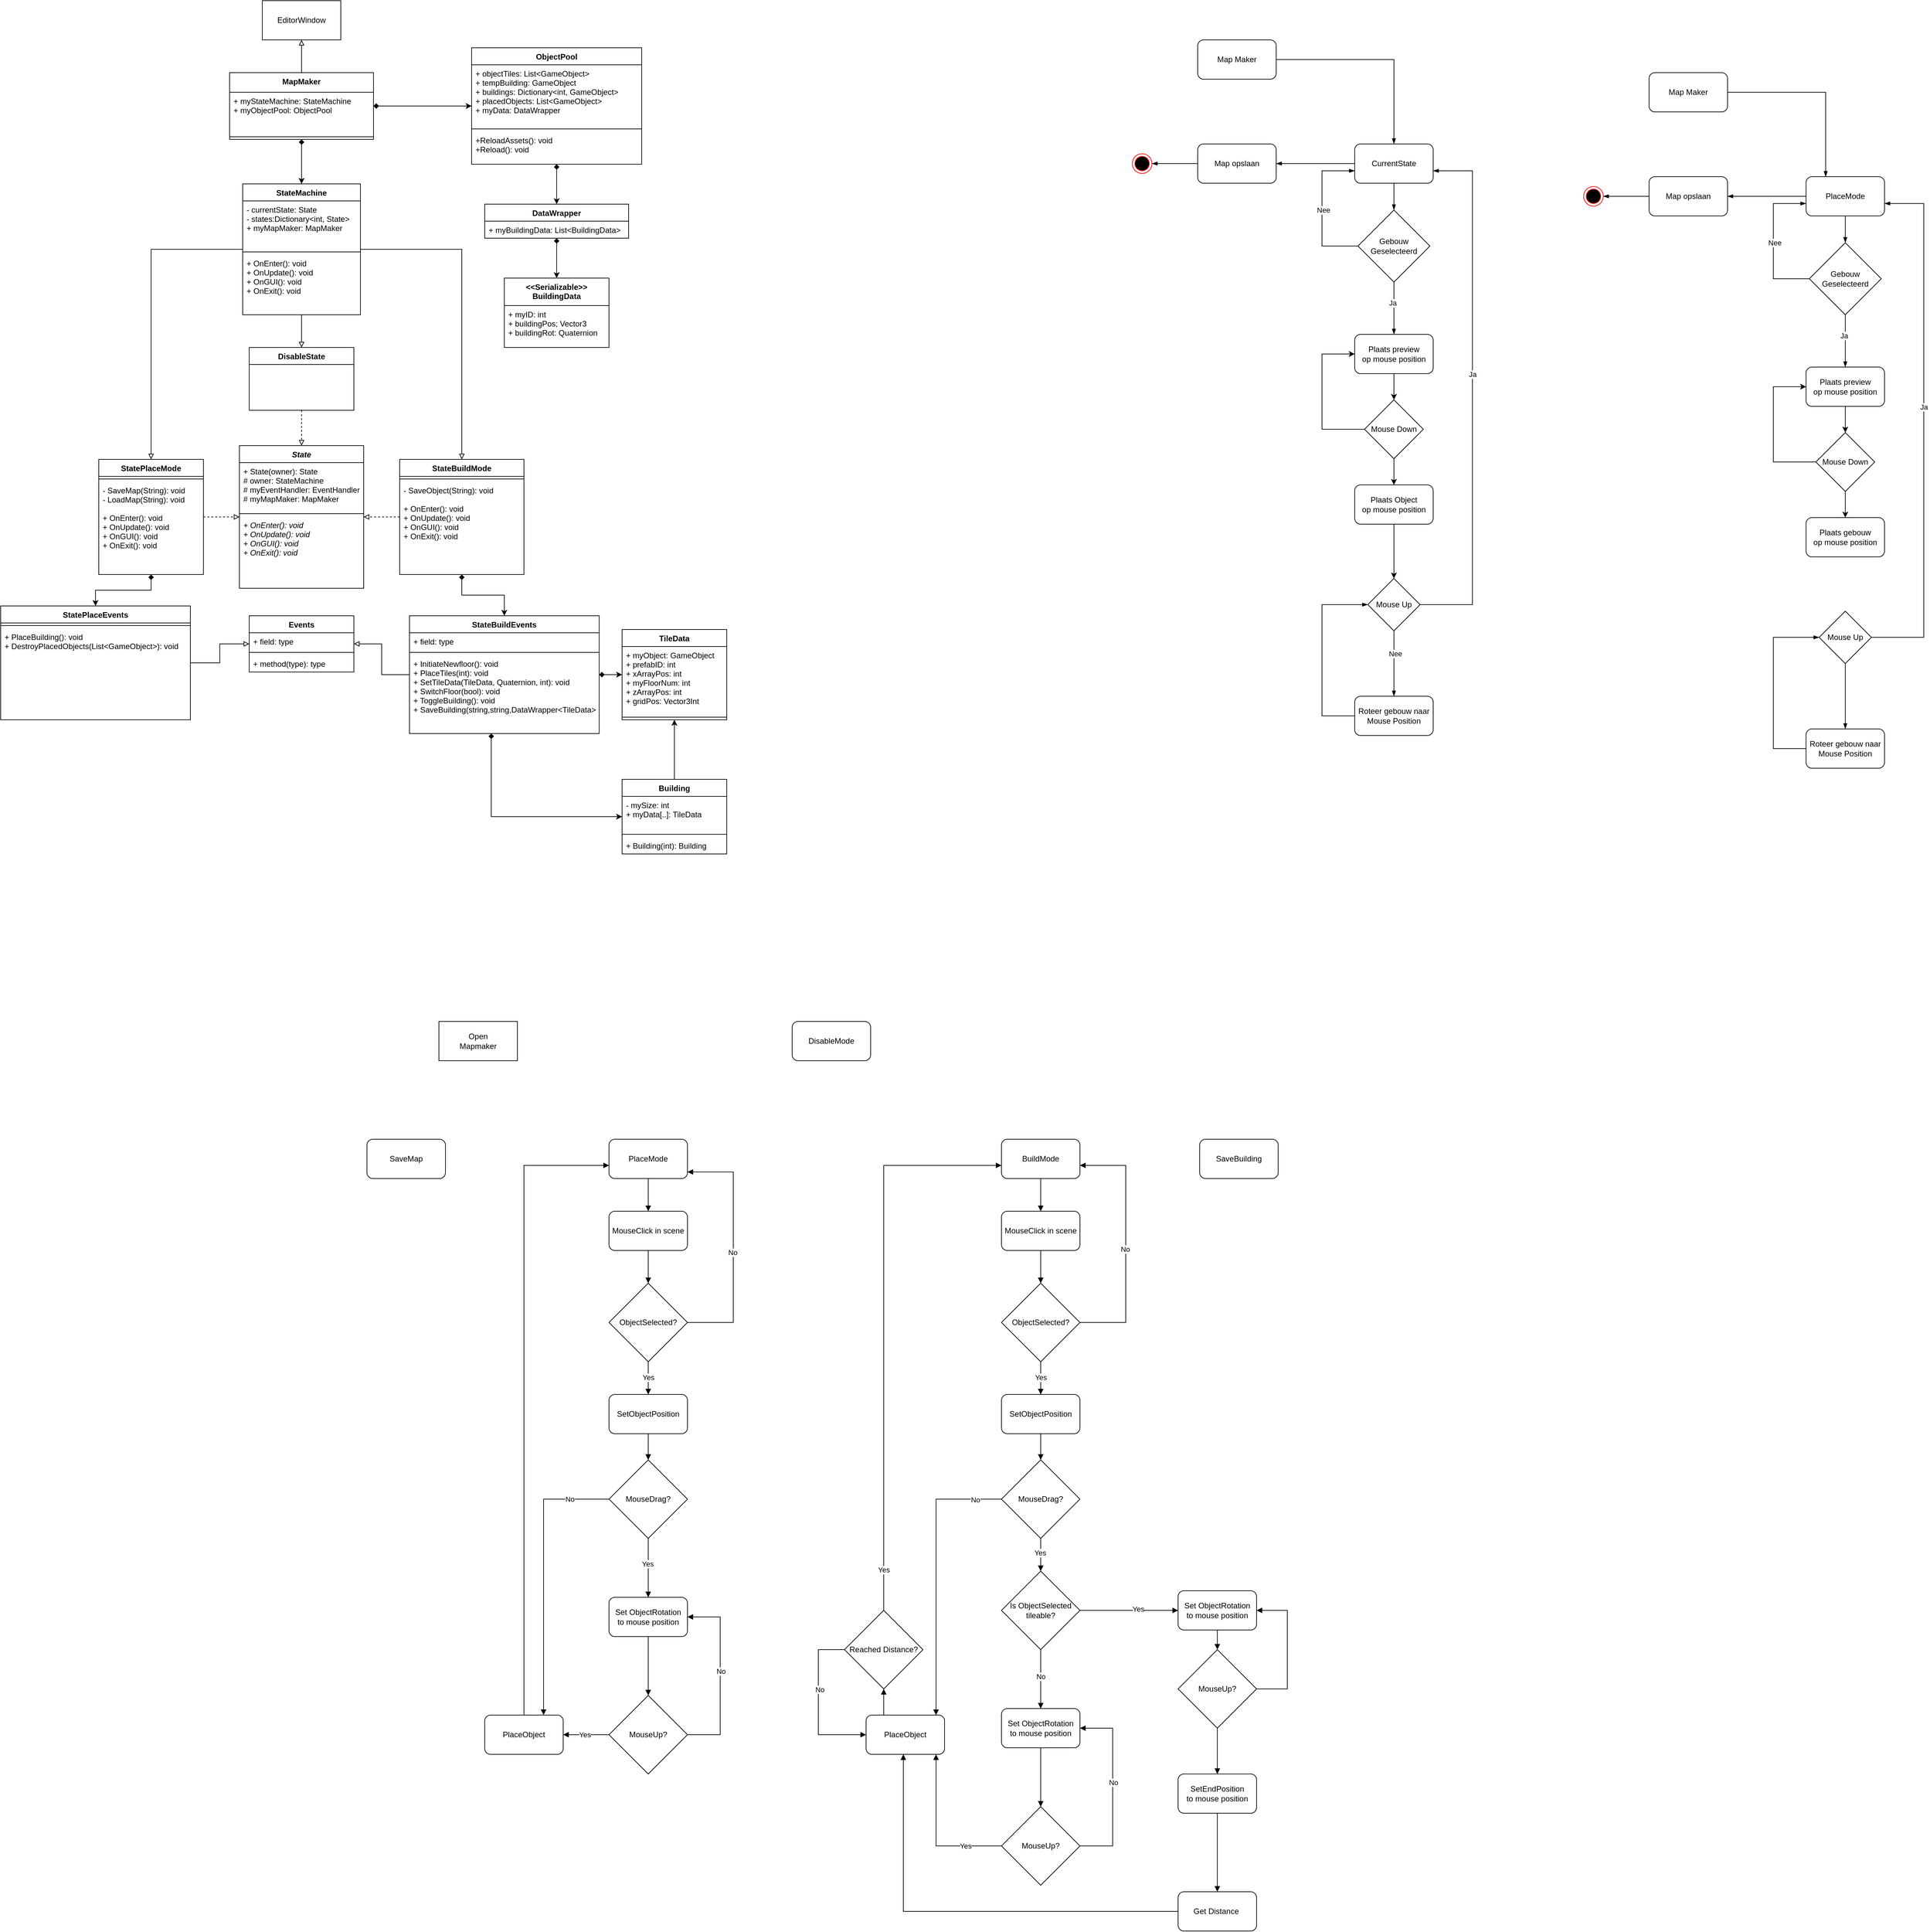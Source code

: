 <mxfile version="13.8.0" type="device"><diagram id="C5RBs43oDa-KdzZeNtuy" name="Page-1"><mxGraphModel dx="3903" dy="762" grid="1" gridSize="10" guides="1" tooltips="1" connect="1" arrows="1" fold="1" page="1" pageScale="1" pageWidth="827" pageHeight="1169" math="0" shadow="0"><root><mxCell id="WIyWlLk6GJQsqaUBKTNV-0"/><mxCell id="WIyWlLk6GJQsqaUBKTNV-1" parent="WIyWlLk6GJQsqaUBKTNV-0"/><mxCell id="HH65eVQsqdhY8HwnUr6k-53" style="edgeStyle=orthogonalEdgeStyle;rounded=0;orthogonalLoop=1;jettySize=auto;html=1;entryX=0.25;entryY=0;entryDx=0;entryDy=0;endArrow=blockThin;endFill=1;" parent="WIyWlLk6GJQsqaUBKTNV-1" source="HH65eVQsqdhY8HwnUr6k-3" target="HH65eVQsqdhY8HwnUr6k-4" edge="1"><mxGeometry relative="1" as="geometry"/></mxCell><mxCell id="HH65eVQsqdhY8HwnUr6k-3" value="Map Maker" style="rounded=1;whiteSpace=wrap;html=1;" parent="WIyWlLk6GJQsqaUBKTNV-1" vertex="1"><mxGeometry x="800" y="180" width="120" height="60" as="geometry"/></mxCell><mxCell id="HH65eVQsqdhY8HwnUr6k-16" style="edgeStyle=orthogonalEdgeStyle;rounded=0;orthogonalLoop=1;jettySize=auto;html=1;endArrow=blockThin;endFill=1;" parent="WIyWlLk6GJQsqaUBKTNV-1" source="HH65eVQsqdhY8HwnUr6k-4" target="HH65eVQsqdhY8HwnUr6k-5" edge="1"><mxGeometry relative="1" as="geometry"/></mxCell><mxCell id="HH65eVQsqdhY8HwnUr6k-27" style="edgeStyle=orthogonalEdgeStyle;rounded=0;orthogonalLoop=1;jettySize=auto;html=1;entryX=1;entryY=0.5;entryDx=0;entryDy=0;endArrow=blockThin;endFill=1;" parent="WIyWlLk6GJQsqaUBKTNV-1" source="HH65eVQsqdhY8HwnUr6k-4" target="HH65eVQsqdhY8HwnUr6k-11" edge="1"><mxGeometry relative="1" as="geometry"/></mxCell><mxCell id="HH65eVQsqdhY8HwnUr6k-4" value="PlaceMode&lt;br&gt;" style="rounded=1;whiteSpace=wrap;html=1;" parent="WIyWlLk6GJQsqaUBKTNV-1" vertex="1"><mxGeometry x="1040" y="339" width="120" height="60" as="geometry"/></mxCell><mxCell id="HH65eVQsqdhY8HwnUr6k-12" style="edgeStyle=orthogonalEdgeStyle;rounded=0;orthogonalLoop=1;jettySize=auto;html=1;endArrow=blockThin;endFill=1;" parent="WIyWlLk6GJQsqaUBKTNV-1" source="HH65eVQsqdhY8HwnUr6k-5" target="HH65eVQsqdhY8HwnUr6k-4" edge="1"><mxGeometry relative="1" as="geometry"><Array as="points"><mxPoint x="990" y="495"/><mxPoint x="990" y="380"/></Array></mxGeometry></mxCell><mxCell id="HH65eVQsqdhY8HwnUr6k-13" value="Nee" style="edgeLabel;html=1;align=center;verticalAlign=middle;resizable=0;points=[];" parent="HH65eVQsqdhY8HwnUr6k-12" vertex="1" connectable="0"><mxGeometry x="-0.696" y="-1" relative="1" as="geometry"><mxPoint x="-20" y="-54" as="offset"/></mxGeometry></mxCell><mxCell id="HH65eVQsqdhY8HwnUr6k-14" style="edgeStyle=orthogonalEdgeStyle;rounded=0;orthogonalLoop=1;jettySize=auto;html=1;endArrow=blockThin;endFill=1;" parent="WIyWlLk6GJQsqaUBKTNV-1" source="HH65eVQsqdhY8HwnUr6k-5" target="HH65eVQsqdhY8HwnUr6k-6" edge="1"><mxGeometry relative="1" as="geometry"/></mxCell><mxCell id="HH65eVQsqdhY8HwnUr6k-15" value="Ja" style="edgeLabel;html=1;align=center;verticalAlign=middle;resizable=0;points=[];" parent="HH65eVQsqdhY8HwnUr6k-14" vertex="1" connectable="0"><mxGeometry x="-0.196" y="-2" relative="1" as="geometry"><mxPoint as="offset"/></mxGeometry></mxCell><mxCell id="HH65eVQsqdhY8HwnUr6k-5" value="Gebouw Geselecteerd" style="rhombus;whiteSpace=wrap;html=1;" parent="WIyWlLk6GJQsqaUBKTNV-1" vertex="1"><mxGeometry x="1045" y="440" width="110" height="110" as="geometry"/></mxCell><mxCell id="2NxVNbhlV4K2pOtiTx14-7" style="edgeStyle=orthogonalEdgeStyle;rounded=0;orthogonalLoop=1;jettySize=auto;html=1;" parent="WIyWlLk6GJQsqaUBKTNV-1" source="HH65eVQsqdhY8HwnUr6k-6" target="2NxVNbhlV4K2pOtiTx14-6" edge="1"><mxGeometry relative="1" as="geometry"/></mxCell><mxCell id="HH65eVQsqdhY8HwnUr6k-6" value="Plaats preview&lt;br&gt;op mouse position" style="rounded=1;whiteSpace=wrap;html=1;" parent="WIyWlLk6GJQsqaUBKTNV-1" vertex="1"><mxGeometry x="1040" y="630" width="120" height="60" as="geometry"/></mxCell><mxCell id="HH65eVQsqdhY8HwnUr6k-52" style="edgeStyle=orthogonalEdgeStyle;rounded=0;orthogonalLoop=1;jettySize=auto;html=1;endArrow=blockThin;endFill=1;" parent="WIyWlLk6GJQsqaUBKTNV-1" source="HH65eVQsqdhY8HwnUr6k-11" target="HH65eVQsqdhY8HwnUr6k-51" edge="1"><mxGeometry relative="1" as="geometry"/></mxCell><mxCell id="HH65eVQsqdhY8HwnUr6k-11" value="Map opslaan" style="rounded=1;whiteSpace=wrap;html=1;" parent="WIyWlLk6GJQsqaUBKTNV-1" vertex="1"><mxGeometry x="800" y="339" width="120" height="60" as="geometry"/></mxCell><mxCell id="HH65eVQsqdhY8HwnUr6k-21" style="edgeStyle=orthogonalEdgeStyle;rounded=0;orthogonalLoop=1;jettySize=auto;html=1;endArrow=blockThin;endFill=1;" parent="WIyWlLk6GJQsqaUBKTNV-1" source="HH65eVQsqdhY8HwnUr6k-17" target="HH65eVQsqdhY8HwnUr6k-20" edge="1"><mxGeometry relative="1" as="geometry"/></mxCell><mxCell id="HH65eVQsqdhY8HwnUr6k-24" style="edgeStyle=orthogonalEdgeStyle;rounded=0;orthogonalLoop=1;jettySize=auto;html=1;endArrow=blockThin;endFill=1;" parent="WIyWlLk6GJQsqaUBKTNV-1" source="HH65eVQsqdhY8HwnUr6k-17" target="HH65eVQsqdhY8HwnUr6k-4" edge="1"><mxGeometry relative="1" as="geometry"><mxPoint x="1230" y="762" as="targetPoint"/><Array as="points"><mxPoint x="1220" y="1043"/><mxPoint x="1220" y="380"/></Array></mxGeometry></mxCell><mxCell id="HH65eVQsqdhY8HwnUr6k-26" value="Nee" style="edgeLabel;html=1;align=center;verticalAlign=middle;resizable=0;points=[];" parent="HH65eVQsqdhY8HwnUr6k-24" vertex="1" connectable="0"><mxGeometry x="-0.267" y="2" relative="1" as="geometry"><mxPoint x="-118" y="193" as="offset"/></mxGeometry></mxCell><mxCell id="HH65eVQsqdhY8HwnUr6k-48" value="Ja" style="edgeLabel;html=1;align=center;verticalAlign=middle;resizable=0;points=[];" parent="HH65eVQsqdhY8HwnUr6k-24" vertex="1" connectable="0"><mxGeometry x="0.111" y="-16" relative="1" as="geometry"><mxPoint x="-16" y="14" as="offset"/></mxGeometry></mxCell><mxCell id="HH65eVQsqdhY8HwnUr6k-17" value="Mouse Up" style="rhombus;whiteSpace=wrap;html=1;" parent="WIyWlLk6GJQsqaUBKTNV-1" vertex="1"><mxGeometry x="1060" y="1003" width="80" height="80" as="geometry"/></mxCell><mxCell id="HH65eVQsqdhY8HwnUr6k-25" style="edgeStyle=orthogonalEdgeStyle;rounded=0;orthogonalLoop=1;jettySize=auto;html=1;entryX=0;entryY=0.5;entryDx=0;entryDy=0;endArrow=blockThin;endFill=1;" parent="WIyWlLk6GJQsqaUBKTNV-1" source="HH65eVQsqdhY8HwnUr6k-20" target="HH65eVQsqdhY8HwnUr6k-17" edge="1"><mxGeometry relative="1" as="geometry"><Array as="points"><mxPoint x="990" y="1213"/><mxPoint x="990" y="1043"/></Array></mxGeometry></mxCell><mxCell id="HH65eVQsqdhY8HwnUr6k-20" value="Roteer gebouw naar &lt;br&gt;Mouse Position" style="rounded=1;whiteSpace=wrap;html=1;" parent="WIyWlLk6GJQsqaUBKTNV-1" vertex="1"><mxGeometry x="1040" y="1183" width="120" height="60" as="geometry"/></mxCell><mxCell id="HH65eVQsqdhY8HwnUr6k-51" value="" style="ellipse;html=1;shape=endState;fillColor=#000000;strokeColor=#ff0000;" parent="WIyWlLk6GJQsqaUBKTNV-1" vertex="1"><mxGeometry x="700" y="354" width="30" height="30" as="geometry"/></mxCell><mxCell id="2NxVNbhlV4K2pOtiTx14-5" value="&lt;span&gt;Plaats gebouw&lt;/span&gt;&lt;br&gt;&lt;span&gt;op mouse position&lt;/span&gt;" style="rounded=1;whiteSpace=wrap;html=1;" parent="WIyWlLk6GJQsqaUBKTNV-1" vertex="1"><mxGeometry x="1040" y="860" width="120" height="60" as="geometry"/></mxCell><mxCell id="2NxVNbhlV4K2pOtiTx14-8" style="edgeStyle=orthogonalEdgeStyle;rounded=0;orthogonalLoop=1;jettySize=auto;html=1;" parent="WIyWlLk6GJQsqaUBKTNV-1" source="2NxVNbhlV4K2pOtiTx14-6" target="2NxVNbhlV4K2pOtiTx14-5" edge="1"><mxGeometry relative="1" as="geometry"/></mxCell><mxCell id="2NxVNbhlV4K2pOtiTx14-9" style="edgeStyle=orthogonalEdgeStyle;rounded=0;orthogonalLoop=1;jettySize=auto;html=1;entryX=0;entryY=0.5;entryDx=0;entryDy=0;" parent="WIyWlLk6GJQsqaUBKTNV-1" source="2NxVNbhlV4K2pOtiTx14-6" target="HH65eVQsqdhY8HwnUr6k-6" edge="1"><mxGeometry relative="1" as="geometry"><Array as="points"><mxPoint x="990" y="775"/><mxPoint x="990" y="660"/></Array></mxGeometry></mxCell><mxCell id="2NxVNbhlV4K2pOtiTx14-6" value="Mouse Down" style="rhombus;whiteSpace=wrap;html=1;" parent="WIyWlLk6GJQsqaUBKTNV-1" vertex="1"><mxGeometry x="1055" y="730" width="90" height="90" as="geometry"/></mxCell><mxCell id="2NxVNbhlV4K2pOtiTx14-12" style="edgeStyle=orthogonalEdgeStyle;rounded=0;orthogonalLoop=1;jettySize=auto;html=1;endArrow=blockThin;endFill=1;" parent="WIyWlLk6GJQsqaUBKTNV-1" source="2NxVNbhlV4K2pOtiTx14-13" target="2NxVNbhlV4K2pOtiTx14-16" edge="1"><mxGeometry relative="1" as="geometry"><Array as="points"><mxPoint x="410" y="160"/></Array></mxGeometry></mxCell><mxCell id="2NxVNbhlV4K2pOtiTx14-13" value="Map Maker" style="rounded=1;whiteSpace=wrap;html=1;" parent="WIyWlLk6GJQsqaUBKTNV-1" vertex="1"><mxGeometry x="110" y="130" width="120" height="60" as="geometry"/></mxCell><mxCell id="2NxVNbhlV4K2pOtiTx14-14" style="edgeStyle=orthogonalEdgeStyle;rounded=0;orthogonalLoop=1;jettySize=auto;html=1;endArrow=blockThin;endFill=1;" parent="WIyWlLk6GJQsqaUBKTNV-1" source="2NxVNbhlV4K2pOtiTx14-16" target="2NxVNbhlV4K2pOtiTx14-21" edge="1"><mxGeometry relative="1" as="geometry"/></mxCell><mxCell id="2NxVNbhlV4K2pOtiTx14-15" style="edgeStyle=orthogonalEdgeStyle;rounded=0;orthogonalLoop=1;jettySize=auto;html=1;entryX=1;entryY=0.5;entryDx=0;entryDy=0;endArrow=blockThin;endFill=1;" parent="WIyWlLk6GJQsqaUBKTNV-1" source="2NxVNbhlV4K2pOtiTx14-16" target="2NxVNbhlV4K2pOtiTx14-25" edge="1"><mxGeometry relative="1" as="geometry"/></mxCell><mxCell id="2NxVNbhlV4K2pOtiTx14-16" value="CurrentState" style="rounded=1;whiteSpace=wrap;html=1;" parent="WIyWlLk6GJQsqaUBKTNV-1" vertex="1"><mxGeometry x="350" y="289" width="120" height="60" as="geometry"/></mxCell><mxCell id="2NxVNbhlV4K2pOtiTx14-17" style="edgeStyle=orthogonalEdgeStyle;rounded=0;orthogonalLoop=1;jettySize=auto;html=1;endArrow=blockThin;endFill=1;" parent="WIyWlLk6GJQsqaUBKTNV-1" source="2NxVNbhlV4K2pOtiTx14-21" target="2NxVNbhlV4K2pOtiTx14-16" edge="1"><mxGeometry relative="1" as="geometry"><Array as="points"><mxPoint x="300" y="445"/><mxPoint x="300" y="330"/></Array></mxGeometry></mxCell><mxCell id="2NxVNbhlV4K2pOtiTx14-18" value="Nee" style="edgeLabel;html=1;align=center;verticalAlign=middle;resizable=0;points=[];" parent="2NxVNbhlV4K2pOtiTx14-17" vertex="1" connectable="0"><mxGeometry x="-0.696" y="-1" relative="1" as="geometry"><mxPoint x="-20" y="-54" as="offset"/></mxGeometry></mxCell><mxCell id="2NxVNbhlV4K2pOtiTx14-19" style="edgeStyle=orthogonalEdgeStyle;rounded=0;orthogonalLoop=1;jettySize=auto;html=1;endArrow=blockThin;endFill=1;" parent="WIyWlLk6GJQsqaUBKTNV-1" source="2NxVNbhlV4K2pOtiTx14-21" target="2NxVNbhlV4K2pOtiTx14-23" edge="1"><mxGeometry relative="1" as="geometry"/></mxCell><mxCell id="2NxVNbhlV4K2pOtiTx14-20" value="Ja" style="edgeLabel;html=1;align=center;verticalAlign=middle;resizable=0;points=[];" parent="2NxVNbhlV4K2pOtiTx14-19" vertex="1" connectable="0"><mxGeometry x="-0.196" y="-2" relative="1" as="geometry"><mxPoint as="offset"/></mxGeometry></mxCell><mxCell id="2NxVNbhlV4K2pOtiTx14-21" value="Gebouw Geselecteerd" style="rhombus;whiteSpace=wrap;html=1;" parent="WIyWlLk6GJQsqaUBKTNV-1" vertex="1"><mxGeometry x="355" y="390" width="110" height="110" as="geometry"/></mxCell><mxCell id="2NxVNbhlV4K2pOtiTx14-22" style="edgeStyle=orthogonalEdgeStyle;rounded=0;orthogonalLoop=1;jettySize=auto;html=1;" parent="WIyWlLk6GJQsqaUBKTNV-1" source="2NxVNbhlV4K2pOtiTx14-23" target="2NxVNbhlV4K2pOtiTx14-37" edge="1"><mxGeometry relative="1" as="geometry"/></mxCell><mxCell id="2NxVNbhlV4K2pOtiTx14-23" value="Plaats preview&lt;br&gt;op mouse position" style="rounded=1;whiteSpace=wrap;html=1;" parent="WIyWlLk6GJQsqaUBKTNV-1" vertex="1"><mxGeometry x="350" y="580" width="120" height="60" as="geometry"/></mxCell><mxCell id="2NxVNbhlV4K2pOtiTx14-24" style="edgeStyle=orthogonalEdgeStyle;rounded=0;orthogonalLoop=1;jettySize=auto;html=1;endArrow=blockThin;endFill=1;" parent="WIyWlLk6GJQsqaUBKTNV-1" source="2NxVNbhlV4K2pOtiTx14-25" target="2NxVNbhlV4K2pOtiTx14-33" edge="1"><mxGeometry relative="1" as="geometry"/></mxCell><mxCell id="2NxVNbhlV4K2pOtiTx14-25" value="Map opslaan" style="rounded=1;whiteSpace=wrap;html=1;" parent="WIyWlLk6GJQsqaUBKTNV-1" vertex="1"><mxGeometry x="110" y="289" width="120" height="60" as="geometry"/></mxCell><mxCell id="2NxVNbhlV4K2pOtiTx14-26" style="edgeStyle=orthogonalEdgeStyle;rounded=0;orthogonalLoop=1;jettySize=auto;html=1;endArrow=blockThin;endFill=1;" parent="WIyWlLk6GJQsqaUBKTNV-1" source="2NxVNbhlV4K2pOtiTx14-30" target="2NxVNbhlV4K2pOtiTx14-32" edge="1"><mxGeometry relative="1" as="geometry"/></mxCell><mxCell id="2NxVNbhlV4K2pOtiTx14-39" value="Nee" style="edgeLabel;html=1;align=center;verticalAlign=middle;resizable=0;points=[];" parent="2NxVNbhlV4K2pOtiTx14-26" vertex="1" connectable="0"><mxGeometry x="-0.3" y="2" relative="1" as="geometry"><mxPoint as="offset"/></mxGeometry></mxCell><mxCell id="2NxVNbhlV4K2pOtiTx14-27" style="edgeStyle=orthogonalEdgeStyle;rounded=0;orthogonalLoop=1;jettySize=auto;html=1;endArrow=blockThin;endFill=1;" parent="WIyWlLk6GJQsqaUBKTNV-1" source="2NxVNbhlV4K2pOtiTx14-30" target="2NxVNbhlV4K2pOtiTx14-16" edge="1"><mxGeometry relative="1" as="geometry"><mxPoint x="540" y="712" as="targetPoint"/><Array as="points"><mxPoint x="530" y="993"/><mxPoint x="530" y="330"/></Array></mxGeometry></mxCell><mxCell id="2NxVNbhlV4K2pOtiTx14-28" value="Nee" style="edgeLabel;html=1;align=center;verticalAlign=middle;resizable=0;points=[];" parent="2NxVNbhlV4K2pOtiTx14-27" vertex="1" connectable="0"><mxGeometry x="-0.267" y="2" relative="1" as="geometry"><mxPoint x="-118" y="193" as="offset"/></mxGeometry></mxCell><mxCell id="2NxVNbhlV4K2pOtiTx14-29" value="Ja" style="edgeLabel;html=1;align=center;verticalAlign=middle;resizable=0;points=[];" parent="2NxVNbhlV4K2pOtiTx14-27" vertex="1" connectable="0"><mxGeometry x="0.111" y="-16" relative="1" as="geometry"><mxPoint x="-16" y="14" as="offset"/></mxGeometry></mxCell><mxCell id="2NxVNbhlV4K2pOtiTx14-30" value="Mouse Up" style="rhombus;whiteSpace=wrap;html=1;" parent="WIyWlLk6GJQsqaUBKTNV-1" vertex="1"><mxGeometry x="370" y="953" width="80" height="80" as="geometry"/></mxCell><mxCell id="2NxVNbhlV4K2pOtiTx14-31" style="edgeStyle=orthogonalEdgeStyle;rounded=0;orthogonalLoop=1;jettySize=auto;html=1;entryX=0;entryY=0.5;entryDx=0;entryDy=0;endArrow=blockThin;endFill=1;" parent="WIyWlLk6GJQsqaUBKTNV-1" source="2NxVNbhlV4K2pOtiTx14-32" target="2NxVNbhlV4K2pOtiTx14-30" edge="1"><mxGeometry relative="1" as="geometry"><Array as="points"><mxPoint x="300" y="1163"/><mxPoint x="300" y="993"/></Array></mxGeometry></mxCell><mxCell id="2NxVNbhlV4K2pOtiTx14-32" value="Roteer gebouw naar &lt;br&gt;Mouse Position" style="rounded=1;whiteSpace=wrap;html=1;" parent="WIyWlLk6GJQsqaUBKTNV-1" vertex="1"><mxGeometry x="350" y="1133" width="120" height="60" as="geometry"/></mxCell><mxCell id="2NxVNbhlV4K2pOtiTx14-33" value="" style="ellipse;html=1;shape=endState;fillColor=#000000;strokeColor=#ff0000;" parent="WIyWlLk6GJQsqaUBKTNV-1" vertex="1"><mxGeometry x="10" y="304" width="30" height="30" as="geometry"/></mxCell><mxCell id="2NxVNbhlV4K2pOtiTx14-38" style="edgeStyle=orthogonalEdgeStyle;rounded=0;orthogonalLoop=1;jettySize=auto;html=1;" parent="WIyWlLk6GJQsqaUBKTNV-1" source="2NxVNbhlV4K2pOtiTx14-34" target="2NxVNbhlV4K2pOtiTx14-30" edge="1"><mxGeometry relative="1" as="geometry"/></mxCell><mxCell id="2NxVNbhlV4K2pOtiTx14-34" value="&lt;span&gt;Plaats Object&lt;/span&gt;&lt;br&gt;&lt;span&gt;op mouse position&lt;/span&gt;" style="rounded=1;whiteSpace=wrap;html=1;" parent="WIyWlLk6GJQsqaUBKTNV-1" vertex="1"><mxGeometry x="350" y="810" width="120" height="60" as="geometry"/></mxCell><mxCell id="2NxVNbhlV4K2pOtiTx14-35" style="edgeStyle=orthogonalEdgeStyle;rounded=0;orthogonalLoop=1;jettySize=auto;html=1;" parent="WIyWlLk6GJQsqaUBKTNV-1" source="2NxVNbhlV4K2pOtiTx14-37" target="2NxVNbhlV4K2pOtiTx14-34" edge="1"><mxGeometry relative="1" as="geometry"/></mxCell><mxCell id="2NxVNbhlV4K2pOtiTx14-36" style="edgeStyle=orthogonalEdgeStyle;rounded=0;orthogonalLoop=1;jettySize=auto;html=1;entryX=0;entryY=0.5;entryDx=0;entryDy=0;" parent="WIyWlLk6GJQsqaUBKTNV-1" source="2NxVNbhlV4K2pOtiTx14-37" target="2NxVNbhlV4K2pOtiTx14-23" edge="1"><mxGeometry relative="1" as="geometry"><Array as="points"><mxPoint x="300" y="725"/><mxPoint x="300" y="610"/></Array></mxGeometry></mxCell><mxCell id="2NxVNbhlV4K2pOtiTx14-37" value="Mouse Down" style="rhombus;whiteSpace=wrap;html=1;" parent="WIyWlLk6GJQsqaUBKTNV-1" vertex="1"><mxGeometry x="365" y="680" width="90" height="90" as="geometry"/></mxCell><mxCell id="xmvaRlzk6P79iX_MCHhi-1" style="edgeStyle=orthogonalEdgeStyle;rounded=0;orthogonalLoop=1;jettySize=auto;html=1;endArrow=block;endFill=0;" parent="WIyWlLk6GJQsqaUBKTNV-1" source="HI-o-fV5O4ijGxOZc2qG-0" target="xmvaRlzk6P79iX_MCHhi-0" edge="1"><mxGeometry relative="1" as="geometry"/></mxCell><mxCell id="h7g6g1WCg9kB4od8NLzp-16" style="edgeStyle=orthogonalEdgeStyle;rounded=0;orthogonalLoop=1;jettySize=auto;html=1;dashed=1;endArrow=block;endFill=0;" parent="WIyWlLk6GJQsqaUBKTNV-1" source="HI-o-fV5O4ijGxOZc2qG-16" target="HI-o-fV5O4ijGxOZc2qG-12" edge="1"><mxGeometry relative="1" as="geometry"/></mxCell><mxCell id="h7g6g1WCg9kB4od8NLzp-17" style="edgeStyle=orthogonalEdgeStyle;rounded=0;orthogonalLoop=1;jettySize=auto;html=1;dashed=1;endArrow=block;endFill=0;" parent="WIyWlLk6GJQsqaUBKTNV-1" source="HI-o-fV5O4ijGxOZc2qG-20" target="HI-o-fV5O4ijGxOZc2qG-12" edge="1"><mxGeometry relative="1" as="geometry"/></mxCell><mxCell id="xmvaRlzk6P79iX_MCHhi-0" value="EditorWindow" style="rounded=0;whiteSpace=wrap;html=1;" parent="WIyWlLk6GJQsqaUBKTNV-1" vertex="1"><mxGeometry x="-1320" y="70" width="120" height="60" as="geometry"/></mxCell><mxCell id="-H_XRMcwRlAvLQLP-Hnu-1" style="edgeStyle=orthogonalEdgeStyle;rounded=0;orthogonalLoop=1;jettySize=auto;html=1;startArrow=diamond;startFill=1;" parent="WIyWlLk6GJQsqaUBKTNV-1" source="HI-o-fV5O4ijGxOZc2qG-20" target="h7g6g1WCg9kB4od8NLzp-4" edge="1"><mxGeometry relative="1" as="geometry"/></mxCell><mxCell id="-H_XRMcwRlAvLQLP-Hnu-0" style="edgeStyle=orthogonalEdgeStyle;rounded=0;orthogonalLoop=1;jettySize=auto;html=1;startArrow=diamond;startFill=1;" parent="WIyWlLk6GJQsqaUBKTNV-1" source="HI-o-fV5O4ijGxOZc2qG-16" target="h7g6g1WCg9kB4od8NLzp-0" edge="1"><mxGeometry relative="1" as="geometry"/></mxCell><mxCell id="-H_XRMcwRlAvLQLP-Hnu-2" style="edgeStyle=orthogonalEdgeStyle;rounded=0;orthogonalLoop=1;jettySize=auto;html=1;startArrow=none;startFill=0;endArrow=block;endFill=0;" parent="WIyWlLk6GJQsqaUBKTNV-1" source="h7g6g1WCg9kB4od8NLzp-0" target="h7g6g1WCg9kB4od8NLzp-8" edge="1"><mxGeometry relative="1" as="geometry"/></mxCell><mxCell id="-H_XRMcwRlAvLQLP-Hnu-3" style="edgeStyle=orthogonalEdgeStyle;rounded=0;orthogonalLoop=1;jettySize=auto;html=1;startArrow=none;startFill=0;endArrow=block;endFill=0;" parent="WIyWlLk6GJQsqaUBKTNV-1" source="h7g6g1WCg9kB4od8NLzp-4" target="h7g6g1WCg9kB4od8NLzp-8" edge="1"><mxGeometry relative="1" as="geometry"/></mxCell><mxCell id="HI-o-fV5O4ijGxOZc2qG-28" value="ObjectPool" style="swimlane;fontStyle=1;align=center;verticalAlign=top;childLayout=stackLayout;horizontal=1;startSize=26;horizontalStack=0;resizeParent=1;resizeParentMax=0;resizeLast=0;collapsible=1;marginBottom=0;" parent="WIyWlLk6GJQsqaUBKTNV-1" vertex="1"><mxGeometry x="-1000" y="142" width="260" height="178" as="geometry"><mxRectangle x="-380" y="2065" width="100" height="26" as="alternateBounds"/></mxGeometry></mxCell><mxCell id="HI-o-fV5O4ijGxOZc2qG-29" value="+ objectTiles: List&lt;GameObject&gt;&#10;+ tempBuilding: GameObject&#10;+ buildings: Dictionary&lt;int, GameObject&gt;&#10;+ placedObjects: List&lt;GameObject&gt;&#10;+ myData: DataWrapper" style="text;strokeColor=none;fillColor=none;align=left;verticalAlign=top;spacingLeft=4;spacingRight=4;overflow=hidden;rotatable=0;points=[[0,0.5],[1,0.5]];portConstraint=eastwest;" parent="HI-o-fV5O4ijGxOZc2qG-28" vertex="1"><mxGeometry y="26" width="260" height="94" as="geometry"/></mxCell><mxCell id="HI-o-fV5O4ijGxOZc2qG-30" value="" style="line;strokeWidth=1;fillColor=none;align=left;verticalAlign=middle;spacingTop=-1;spacingLeft=3;spacingRight=3;rotatable=0;labelPosition=right;points=[];portConstraint=eastwest;" parent="HI-o-fV5O4ijGxOZc2qG-28" vertex="1"><mxGeometry y="120" width="260" height="8" as="geometry"/></mxCell><mxCell id="HI-o-fV5O4ijGxOZc2qG-31" value="+ReloadAssets(): void&#10;+Reload(): void" style="text;strokeColor=none;fillColor=none;align=left;verticalAlign=top;spacingLeft=4;spacingRight=4;overflow=hidden;rotatable=0;points=[[0,0.5],[1,0.5]];portConstraint=eastwest;" parent="HI-o-fV5O4ijGxOZc2qG-28" vertex="1"><mxGeometry y="128" width="260" height="50" as="geometry"/></mxCell><mxCell id="xmvaRlzk6P79iX_MCHhi-23" style="edgeStyle=orthogonalEdgeStyle;rounded=0;orthogonalLoop=1;jettySize=auto;html=1;startArrow=none;startFill=0;endArrow=block;endFill=0;" parent="WIyWlLk6GJQsqaUBKTNV-1" source="HI-o-fV5O4ijGxOZc2qG-8" target="HI-o-fV5O4ijGxOZc2qG-20" edge="1"><mxGeometry relative="1" as="geometry"/></mxCell><mxCell id="xmvaRlzk6P79iX_MCHhi-24" style="edgeStyle=orthogonalEdgeStyle;rounded=0;orthogonalLoop=1;jettySize=auto;html=1;startArrow=none;startFill=0;endArrow=block;endFill=0;" parent="WIyWlLk6GJQsqaUBKTNV-1" source="HI-o-fV5O4ijGxOZc2qG-8" target="HI-o-fV5O4ijGxOZc2qG-16" edge="1"><mxGeometry relative="1" as="geometry"/></mxCell><mxCell id="xmvaRlzk6P79iX_MCHhi-26" style="edgeStyle=orthogonalEdgeStyle;rounded=0;orthogonalLoop=1;jettySize=auto;html=1;startArrow=none;startFill=0;endArrow=block;endFill=0;" parent="WIyWlLk6GJQsqaUBKTNV-1" source="HI-o-fV5O4ijGxOZc2qG-8" target="HI-o-fV5O4ijGxOZc2qG-24" edge="1"><mxGeometry relative="1" as="geometry"/></mxCell><mxCell id="xmvaRlzk6P79iX_MCHhi-19" style="edgeStyle=orthogonalEdgeStyle;rounded=0;orthogonalLoop=1;jettySize=auto;html=1;startArrow=diamond;startFill=1;endArrow=classic;endFill=1;" parent="WIyWlLk6GJQsqaUBKTNV-1" source="HI-o-fV5O4ijGxOZc2qG-0" target="HI-o-fV5O4ijGxOZc2qG-28" edge="1"><mxGeometry relative="1" as="geometry"/></mxCell><mxCell id="xmvaRlzk6P79iX_MCHhi-20" style="edgeStyle=orthogonalEdgeStyle;rounded=0;orthogonalLoop=1;jettySize=auto;html=1;startArrow=diamond;startFill=1;endArrow=classic;endFill=1;" parent="WIyWlLk6GJQsqaUBKTNV-1" source="HI-o-fV5O4ijGxOZc2qG-0" target="HI-o-fV5O4ijGxOZc2qG-8" edge="1"><mxGeometry relative="1" as="geometry"/></mxCell><mxCell id="xmvaRlzk6P79iX_MCHhi-29" style="edgeStyle=orthogonalEdgeStyle;rounded=0;orthogonalLoop=1;jettySize=auto;html=1;startArrow=diamond;startFill=1;endArrow=classic;endFill=1;" parent="WIyWlLk6GJQsqaUBKTNV-1" source="HI-o-fV5O4ijGxOZc2qG-28" target="HI-o-fV5O4ijGxOZc2qG-32" edge="1"><mxGeometry relative="1" as="geometry"/></mxCell><mxCell id="bcnu2LPqYYClSEz4FITI-0" style="edgeStyle=orthogonalEdgeStyle;rounded=0;orthogonalLoop=1;jettySize=auto;html=1;startArrow=diamond;startFill=1;" parent="WIyWlLk6GJQsqaUBKTNV-1" source="HI-o-fV5O4ijGxOZc2qG-32" target="HI-o-fV5O4ijGxOZc2qG-36" edge="1"><mxGeometry relative="1" as="geometry"/></mxCell><mxCell id="h7g6g1WCg9kB4od8NLzp-18" style="edgeStyle=orthogonalEdgeStyle;rounded=0;orthogonalLoop=1;jettySize=auto;html=1;endArrow=block;endFill=0;dashed=1;" parent="WIyWlLk6GJQsqaUBKTNV-1" source="HI-o-fV5O4ijGxOZc2qG-24" target="HI-o-fV5O4ijGxOZc2qG-12" edge="1"><mxGeometry relative="1" as="geometry"/></mxCell><mxCell id="HI-o-fV5O4ijGxOZc2qG-32" value="DataWrapper" style="swimlane;fontStyle=1;align=center;verticalAlign=top;childLayout=stackLayout;horizontal=1;startSize=26;horizontalStack=0;resizeParent=1;resizeParentMax=0;resizeLast=0;collapsible=1;marginBottom=0;" parent="WIyWlLk6GJQsqaUBKTNV-1" vertex="1"><mxGeometry x="-980" y="381" width="220" height="52" as="geometry"/></mxCell><mxCell id="HI-o-fV5O4ijGxOZc2qG-33" value="+ myBuildingData: List&lt;BuildingData&gt;" style="text;strokeColor=none;fillColor=none;align=left;verticalAlign=top;spacingLeft=4;spacingRight=4;overflow=hidden;rotatable=0;points=[[0,0.5],[1,0.5]];portConstraint=eastwest;" parent="HI-o-fV5O4ijGxOZc2qG-32" vertex="1"><mxGeometry y="26" width="220" height="26" as="geometry"/></mxCell><mxCell id="HI-o-fV5O4ijGxOZc2qG-36" value="&lt;&lt;Serializable&gt;&gt;&#10;BuildingData" style="swimlane;fontStyle=1;align=center;verticalAlign=top;childLayout=stackLayout;horizontal=1;startSize=42;horizontalStack=0;resizeParent=1;resizeParentMax=0;resizeLast=0;collapsible=1;marginBottom=0;" parent="WIyWlLk6GJQsqaUBKTNV-1" vertex="1"><mxGeometry x="-950" y="494" width="160" height="106" as="geometry"/></mxCell><mxCell id="HI-o-fV5O4ijGxOZc2qG-37" value="+ myID: int&#10;+ buildingPos; Vector3&#10;+ buildingRot: Quaternion" style="text;strokeColor=none;fillColor=none;align=left;verticalAlign=top;spacingLeft=4;spacingRight=4;overflow=hidden;rotatable=0;points=[[0,0.5],[1,0.5]];portConstraint=eastwest;" parent="HI-o-fV5O4ijGxOZc2qG-36" vertex="1"><mxGeometry y="42" width="160" height="64" as="geometry"/></mxCell><mxCell id="HI-o-fV5O4ijGxOZc2qG-0" value="MapMaker" style="swimlane;fontStyle=1;align=center;verticalAlign=top;childLayout=stackLayout;horizontal=1;startSize=30;horizontalStack=0;resizeParent=1;resizeParentMax=0;resizeLast=0;collapsible=1;marginBottom=0;" parent="WIyWlLk6GJQsqaUBKTNV-1" vertex="1"><mxGeometry x="-1370" y="180" width="220" height="102" as="geometry"/></mxCell><mxCell id="HI-o-fV5O4ijGxOZc2qG-1" value="+ myStateMachine: StateMachine&#10;+ myObjectPool: ObjectPool" style="text;strokeColor=none;fillColor=none;align=left;verticalAlign=top;spacingLeft=4;spacingRight=4;overflow=hidden;rotatable=0;points=[[0,0.5],[1,0.5]];portConstraint=eastwest;" parent="HI-o-fV5O4ijGxOZc2qG-0" vertex="1"><mxGeometry y="30" width="220" height="64" as="geometry"/></mxCell><mxCell id="HI-o-fV5O4ijGxOZc2qG-2" value="" style="line;strokeWidth=1;fillColor=none;align=left;verticalAlign=middle;spacingTop=-1;spacingLeft=3;spacingRight=3;rotatable=0;labelPosition=right;points=[];portConstraint=eastwest;" parent="HI-o-fV5O4ijGxOZc2qG-0" vertex="1"><mxGeometry y="94" width="220" height="8" as="geometry"/></mxCell><mxCell id="HI-o-fV5O4ijGxOZc2qG-8" value="StateMachine" style="swimlane;fontStyle=1;align=center;verticalAlign=top;childLayout=stackLayout;horizontal=1;startSize=26;horizontalStack=0;resizeParent=1;resizeParentMax=0;resizeLast=0;collapsible=1;marginBottom=0;" parent="WIyWlLk6GJQsqaUBKTNV-1" vertex="1"><mxGeometry x="-1350" y="350" width="180" height="200" as="geometry"/></mxCell><mxCell id="HI-o-fV5O4ijGxOZc2qG-9" value="- currentState: State&#10;- states:Dictionary&lt;int, State&gt;&#10;+ myMapMaker: MapMaker&#10;" style="text;strokeColor=none;fillColor=none;align=left;verticalAlign=top;spacingLeft=4;spacingRight=4;overflow=hidden;rotatable=0;points=[[0,0.5],[1,0.5]];portConstraint=eastwest;" parent="HI-o-fV5O4ijGxOZc2qG-8" vertex="1"><mxGeometry y="26" width="180" height="74" as="geometry"/></mxCell><mxCell id="HI-o-fV5O4ijGxOZc2qG-10" value="" style="line;strokeWidth=1;fillColor=none;align=left;verticalAlign=middle;spacingTop=-1;spacingLeft=3;spacingRight=3;rotatable=0;labelPosition=right;points=[];portConstraint=eastwest;" parent="HI-o-fV5O4ijGxOZc2qG-8" vertex="1"><mxGeometry y="100" width="180" height="8" as="geometry"/></mxCell><mxCell id="HI-o-fV5O4ijGxOZc2qG-11" value="+ OnEnter(): void&#10;+ OnUpdate(): void&#10;+ OnGUI(): void&#10;+ OnExit(): void" style="text;strokeColor=none;fillColor=none;align=left;verticalAlign=top;spacingLeft=4;spacingRight=4;overflow=hidden;rotatable=0;points=[[0,0.5],[1,0.5]];portConstraint=eastwest;" parent="HI-o-fV5O4ijGxOZc2qG-8" vertex="1"><mxGeometry y="108" width="180" height="92" as="geometry"/></mxCell><mxCell id="HI-o-fV5O4ijGxOZc2qG-24" value="DisableState" style="swimlane;fontStyle=1;align=center;verticalAlign=top;childLayout=stackLayout;horizontal=1;startSize=26;horizontalStack=0;resizeParent=1;resizeParentMax=0;resizeLast=0;collapsible=1;marginBottom=0;" parent="WIyWlLk6GJQsqaUBKTNV-1" vertex="1"><mxGeometry x="-1340" y="600" width="160" height="96" as="geometry"/></mxCell><mxCell id="HI-o-fV5O4ijGxOZc2qG-12" value="State" style="swimlane;fontStyle=3;align=center;verticalAlign=top;childLayout=stackLayout;horizontal=1;startSize=26;horizontalStack=0;resizeParent=1;resizeParentMax=0;resizeLast=0;collapsible=1;marginBottom=0;" parent="WIyWlLk6GJQsqaUBKTNV-1" vertex="1"><mxGeometry x="-1355" y="750" width="190" height="218" as="geometry"/></mxCell><mxCell id="HI-o-fV5O4ijGxOZc2qG-13" value="+ State(owner): State&#10;# owner: StateMachine&#10;# myEventHandler: EventHandler&#10;# myMapMaker: MapMaker&#10;" style="text;strokeColor=none;fillColor=none;align=left;verticalAlign=top;spacingLeft=4;spacingRight=4;overflow=hidden;rotatable=0;points=[[0,0.5],[1,0.5]];portConstraint=eastwest;" parent="HI-o-fV5O4ijGxOZc2qG-12" vertex="1"><mxGeometry y="26" width="190" height="74" as="geometry"/></mxCell><mxCell id="HI-o-fV5O4ijGxOZc2qG-14" value="" style="line;strokeWidth=1;fillColor=none;align=left;verticalAlign=middle;spacingTop=-1;spacingLeft=3;spacingRight=3;rotatable=0;labelPosition=right;points=[];portConstraint=eastwest;" parent="HI-o-fV5O4ijGxOZc2qG-12" vertex="1"><mxGeometry y="100" width="190" height="8" as="geometry"/></mxCell><mxCell id="HI-o-fV5O4ijGxOZc2qG-15" value="+ OnEnter(): void&#10;+ OnUpdate(): void&#10;+ OnGUI(): void&#10;+ OnExit(): void" style="text;strokeColor=none;fillColor=none;align=left;verticalAlign=top;spacingLeft=4;spacingRight=4;overflow=hidden;rotatable=0;points=[[0,0.5],[1,0.5]];portConstraint=eastwest;fontStyle=2" parent="HI-o-fV5O4ijGxOZc2qG-12" vertex="1"><mxGeometry y="108" width="190" height="110" as="geometry"/></mxCell><mxCell id="HI-o-fV5O4ijGxOZc2qG-20" value="StateBuildMode" style="swimlane;fontStyle=1;align=center;verticalAlign=top;childLayout=stackLayout;horizontal=1;startSize=26;horizontalStack=0;resizeParent=1;resizeParentMax=0;resizeLast=0;collapsible=1;marginBottom=0;" parent="WIyWlLk6GJQsqaUBKTNV-1" vertex="1"><mxGeometry x="-1110" y="771" width="190" height="176" as="geometry"/></mxCell><mxCell id="HI-o-fV5O4ijGxOZc2qG-22" value="" style="line;strokeWidth=1;fillColor=none;align=left;verticalAlign=middle;spacingTop=-1;spacingLeft=3;spacingRight=3;rotatable=0;labelPosition=right;points=[];portConstraint=eastwest;" parent="HI-o-fV5O4ijGxOZc2qG-20" vertex="1"><mxGeometry y="26" width="190" height="8" as="geometry"/></mxCell><mxCell id="HI-o-fV5O4ijGxOZc2qG-23" value="- SaveObject(String): void&#10;&#10;+ OnEnter(): void&#10;+ OnUpdate(): void&#10;+ OnGUI(): void&#10;+ OnExit(): void&#10;&#10;" style="text;strokeColor=none;fillColor=none;align=left;verticalAlign=top;spacingLeft=4;spacingRight=4;overflow=hidden;rotatable=0;points=[[0,0.5],[1,0.5]];portConstraint=eastwest;" parent="HI-o-fV5O4ijGxOZc2qG-20" vertex="1"><mxGeometry y="34" width="190" height="142" as="geometry"/></mxCell><mxCell id="HI-o-fV5O4ijGxOZc2qG-16" value="StatePlaceMode" style="swimlane;fontStyle=1;align=center;verticalAlign=top;childLayout=stackLayout;horizontal=1;startSize=26;horizontalStack=0;resizeParent=1;resizeParentMax=0;resizeLast=0;collapsible=1;marginBottom=0;" parent="WIyWlLk6GJQsqaUBKTNV-1" vertex="1"><mxGeometry x="-1570" y="771" width="160" height="176" as="geometry"/></mxCell><mxCell id="HI-o-fV5O4ijGxOZc2qG-18" value="" style="line;strokeWidth=1;fillColor=none;align=left;verticalAlign=middle;spacingTop=-1;spacingLeft=3;spacingRight=3;rotatable=0;labelPosition=right;points=[];portConstraint=eastwest;" parent="HI-o-fV5O4ijGxOZc2qG-16" vertex="1"><mxGeometry y="26" width="160" height="8" as="geometry"/></mxCell><mxCell id="HI-o-fV5O4ijGxOZc2qG-19" value="- SaveMap(String): void&#10;- LoadMap(String): void&#10;&#10;+ OnEnter(): void&#10;+ OnUpdate(): void&#10;+ OnGUI(): void&#10;+ OnExit(): void&#10;" style="text;strokeColor=none;fillColor=none;align=left;verticalAlign=top;spacingLeft=4;spacingRight=4;overflow=hidden;rotatable=0;points=[[0,0.5],[1,0.5]];portConstraint=eastwest;" parent="HI-o-fV5O4ijGxOZc2qG-16" vertex="1"><mxGeometry y="34" width="160" height="142" as="geometry"/></mxCell><mxCell id="BwNtso4F2f-6-1rwtvJl-76" style="edgeStyle=orthogonalEdgeStyle;rounded=0;orthogonalLoop=1;jettySize=auto;html=1;startArrow=diamond;startFill=1;" parent="WIyWlLk6GJQsqaUBKTNV-1" source="h7g6g1WCg9kB4od8NLzp-4" target="BwNtso4F2f-6-1rwtvJl-72" edge="1"><mxGeometry relative="1" as="geometry"/></mxCell><mxCell id="BwNtso4F2f-6-1rwtvJl-83" style="edgeStyle=orthogonalEdgeStyle;rounded=0;orthogonalLoop=1;jettySize=auto;html=1;startArrow=diamond;startFill=1;" parent="WIyWlLk6GJQsqaUBKTNV-1" source="h7g6g1WCg9kB4od8NLzp-4" target="BwNtso4F2f-6-1rwtvJl-79" edge="1"><mxGeometry relative="1" as="geometry"><Array as="points"><mxPoint x="-970" y="1317"/></Array></mxGeometry></mxCell><mxCell id="h7g6g1WCg9kB4od8NLzp-4" value="StateBuildEvents&#10;" style="swimlane;fontStyle=1;align=center;verticalAlign=top;childLayout=stackLayout;horizontal=1;startSize=26;horizontalStack=0;resizeParent=1;resizeParentMax=0;resizeLast=0;collapsible=1;marginBottom=0;" parent="WIyWlLk6GJQsqaUBKTNV-1" vertex="1"><mxGeometry x="-1095" y="1010" width="290" height="180" as="geometry"/></mxCell><mxCell id="h7g6g1WCg9kB4od8NLzp-5" value="+ field: type" style="text;strokeColor=none;fillColor=none;align=left;verticalAlign=top;spacingLeft=4;spacingRight=4;overflow=hidden;rotatable=0;points=[[0,0.5],[1,0.5]];portConstraint=eastwest;" parent="h7g6g1WCg9kB4od8NLzp-4" vertex="1"><mxGeometry y="26" width="290" height="26" as="geometry"/></mxCell><mxCell id="h7g6g1WCg9kB4od8NLzp-6" value="" style="line;strokeWidth=1;fillColor=none;align=left;verticalAlign=middle;spacingTop=-1;spacingLeft=3;spacingRight=3;rotatable=0;labelPosition=right;points=[];portConstraint=eastwest;" parent="h7g6g1WCg9kB4od8NLzp-4" vertex="1"><mxGeometry y="52" width="290" height="8" as="geometry"/></mxCell><mxCell id="h7g6g1WCg9kB4od8NLzp-7" value="+ InitiateNewfloor(): void&#10;+ PlaceTiles(int): void&#10;+ SetTileData(TileData, Quaternion, int): void&#10;+ SwitchFloor(bool): void&#10;+ ToggleBuilding(): void&#10;+ SaveBuilding(string,string,DataWrapper&lt;TileData&gt;" style="text;strokeColor=none;fillColor=none;align=left;verticalAlign=top;spacingLeft=4;spacingRight=4;overflow=hidden;rotatable=0;points=[[0,0.5],[1,0.5]];portConstraint=eastwest;" parent="h7g6g1WCg9kB4od8NLzp-4" vertex="1"><mxGeometry y="60" width="290" height="120" as="geometry"/></mxCell><mxCell id="h7g6g1WCg9kB4od8NLzp-8" value="Events&#10;" style="swimlane;fontStyle=1;align=center;verticalAlign=top;childLayout=stackLayout;horizontal=1;startSize=26;horizontalStack=0;resizeParent=1;resizeParentMax=0;resizeLast=0;collapsible=1;marginBottom=0;" parent="WIyWlLk6GJQsqaUBKTNV-1" vertex="1"><mxGeometry x="-1340" y="1010" width="160" height="86" as="geometry"/></mxCell><mxCell id="h7g6g1WCg9kB4od8NLzp-9" value="+ field: type" style="text;strokeColor=none;fillColor=none;align=left;verticalAlign=top;spacingLeft=4;spacingRight=4;overflow=hidden;rotatable=0;points=[[0,0.5],[1,0.5]];portConstraint=eastwest;" parent="h7g6g1WCg9kB4od8NLzp-8" vertex="1"><mxGeometry y="26" width="160" height="26" as="geometry"/></mxCell><mxCell id="h7g6g1WCg9kB4od8NLzp-10" value="" style="line;strokeWidth=1;fillColor=none;align=left;verticalAlign=middle;spacingTop=-1;spacingLeft=3;spacingRight=3;rotatable=0;labelPosition=right;points=[];portConstraint=eastwest;" parent="h7g6g1WCg9kB4od8NLzp-8" vertex="1"><mxGeometry y="52" width="160" height="8" as="geometry"/></mxCell><mxCell id="h7g6g1WCg9kB4od8NLzp-11" value="+ method(type): type" style="text;strokeColor=none;fillColor=none;align=left;verticalAlign=top;spacingLeft=4;spacingRight=4;overflow=hidden;rotatable=0;points=[[0,0.5],[1,0.5]];portConstraint=eastwest;" parent="h7g6g1WCg9kB4od8NLzp-8" vertex="1"><mxGeometry y="60" width="160" height="26" as="geometry"/></mxCell><mxCell id="-H_XRMcwRlAvLQLP-Hnu-6" value="Open&lt;br&gt;Mapmaker" style="rounded=0;whiteSpace=wrap;html=1;" parent="WIyWlLk6GJQsqaUBKTNV-1" vertex="1"><mxGeometry x="-1050" y="1630" width="120" height="60" as="geometry"/></mxCell><mxCell id="-H_XRMcwRlAvLQLP-Hnu-33" style="edgeStyle=orthogonalEdgeStyle;rounded=0;orthogonalLoop=1;jettySize=auto;html=1;startArrow=none;startFill=0;endArrow=block;endFill=1;" parent="WIyWlLk6GJQsqaUBKTNV-1" source="-H_XRMcwRlAvLQLP-Hnu-7" target="-H_XRMcwRlAvLQLP-Hnu-14" edge="1"><mxGeometry relative="1" as="geometry"/></mxCell><mxCell id="-H_XRMcwRlAvLQLP-Hnu-7" value="PlaceMode" style="rounded=1;whiteSpace=wrap;html=1;" parent="WIyWlLk6GJQsqaUBKTNV-1" vertex="1"><mxGeometry x="-790" y="1810" width="120" height="60" as="geometry"/></mxCell><mxCell id="-H_XRMcwRlAvLQLP-Hnu-9" value="DisableMode" style="rounded=1;whiteSpace=wrap;html=1;" parent="WIyWlLk6GJQsqaUBKTNV-1" vertex="1"><mxGeometry x="-510" y="1630" width="120" height="60" as="geometry"/></mxCell><mxCell id="-H_XRMcwRlAvLQLP-Hnu-35" style="edgeStyle=orthogonalEdgeStyle;rounded=0;orthogonalLoop=1;jettySize=auto;html=1;startArrow=none;startFill=0;endArrow=block;endFill=1;" parent="WIyWlLk6GJQsqaUBKTNV-1" source="-H_XRMcwRlAvLQLP-Hnu-10" target="-H_XRMcwRlAvLQLP-Hnu-7" edge="1"><mxGeometry relative="1" as="geometry"><mxPoint x="-590" y="1840" as="targetPoint"/><Array as="points"><mxPoint x="-600" y="2090"/><mxPoint x="-600" y="1860"/></Array></mxGeometry></mxCell><mxCell id="-H_XRMcwRlAvLQLP-Hnu-44" value="No" style="edgeLabel;html=1;align=center;verticalAlign=middle;resizable=0;points=[];" parent="-H_XRMcwRlAvLQLP-Hnu-35" vertex="1" connectable="0"><mxGeometry x="-0.041" y="1" relative="1" as="geometry"><mxPoint as="offset"/></mxGeometry></mxCell><mxCell id="-H_XRMcwRlAvLQLP-Hnu-36" style="edgeStyle=orthogonalEdgeStyle;rounded=0;orthogonalLoop=1;jettySize=auto;html=1;startArrow=none;startFill=0;endArrow=block;endFill=1;" parent="WIyWlLk6GJQsqaUBKTNV-1" source="-H_XRMcwRlAvLQLP-Hnu-10" target="-H_XRMcwRlAvLQLP-Hnu-13" edge="1"><mxGeometry relative="1" as="geometry"/></mxCell><mxCell id="-H_XRMcwRlAvLQLP-Hnu-45" value="Yes" style="edgeLabel;html=1;align=center;verticalAlign=middle;resizable=0;points=[];" parent="-H_XRMcwRlAvLQLP-Hnu-36" vertex="1" connectable="0"><mxGeometry x="0.288" y="-2" relative="1" as="geometry"><mxPoint x="2" y="-8.57" as="offset"/></mxGeometry></mxCell><mxCell id="-H_XRMcwRlAvLQLP-Hnu-10" value="ObjectSelected?" style="rhombus;whiteSpace=wrap;html=1;" parent="WIyWlLk6GJQsqaUBKTNV-1" vertex="1"><mxGeometry x="-790" y="2030" width="120" height="120" as="geometry"/></mxCell><mxCell id="-H_XRMcwRlAvLQLP-Hnu-37" style="edgeStyle=orthogonalEdgeStyle;rounded=0;orthogonalLoop=1;jettySize=auto;html=1;startArrow=none;startFill=0;endArrow=block;endFill=1;" parent="WIyWlLk6GJQsqaUBKTNV-1" source="-H_XRMcwRlAvLQLP-Hnu-13" target="-H_XRMcwRlAvLQLP-Hnu-17" edge="1"><mxGeometry relative="1" as="geometry"/></mxCell><mxCell id="h7g6g1WCg9kB4od8NLzp-0" value="StatePlaceEvents&#10;" style="swimlane;fontStyle=1;align=center;verticalAlign=top;childLayout=stackLayout;horizontal=1;startSize=26;horizontalStack=0;resizeParent=1;resizeParentMax=0;resizeLast=0;collapsible=1;marginBottom=0;" parent="WIyWlLk6GJQsqaUBKTNV-1" vertex="1"><mxGeometry x="-1720" y="995" width="290" height="174" as="geometry"/></mxCell><mxCell id="h7g6g1WCg9kB4od8NLzp-2" value="" style="line;strokeWidth=1;fillColor=none;align=left;verticalAlign=middle;spacingTop=-1;spacingLeft=3;spacingRight=3;rotatable=0;labelPosition=right;points=[];portConstraint=eastwest;" parent="h7g6g1WCg9kB4od8NLzp-0" vertex="1"><mxGeometry y="26" width="290" height="8" as="geometry"/></mxCell><mxCell id="h7g6g1WCg9kB4od8NLzp-3" value="+ PlaceBuilding(): void&#10;+ DestroyPlacedObjects(List&lt;GameObject&gt;): void " style="text;strokeColor=none;fillColor=none;align=left;verticalAlign=top;spacingLeft=4;spacingRight=4;overflow=hidden;rotatable=0;points=[[0,0.5],[1,0.5]];portConstraint=eastwest;" parent="h7g6g1WCg9kB4od8NLzp-0" vertex="1"><mxGeometry y="34" width="290" height="140" as="geometry"/></mxCell><mxCell id="BwNtso4F2f-6-1rwtvJl-72" value="TileData" style="swimlane;fontStyle=1;align=center;verticalAlign=top;childLayout=stackLayout;horizontal=1;startSize=26;horizontalStack=0;resizeParent=1;resizeParentMax=0;resizeLast=0;collapsible=1;marginBottom=0;" parent="WIyWlLk6GJQsqaUBKTNV-1" vertex="1"><mxGeometry x="-770" y="1031" width="160" height="138" as="geometry"/></mxCell><mxCell id="BwNtso4F2f-6-1rwtvJl-73" value="+ myObject: GameObject&#10;+ prefabID: int&#10;+ xArrayPos: int&#10;+ myFloorNum: int&#10;+ zArrayPos: int&#10;+ gridPos: Vector3Int " style="text;strokeColor=none;fillColor=none;align=left;verticalAlign=top;spacingLeft=4;spacingRight=4;overflow=hidden;rotatable=0;points=[[0,0.5],[1,0.5]];portConstraint=eastwest;" parent="BwNtso4F2f-6-1rwtvJl-72" vertex="1"><mxGeometry y="26" width="160" height="104" as="geometry"/></mxCell><mxCell id="BwNtso4F2f-6-1rwtvJl-74" value="" style="line;strokeWidth=1;fillColor=none;align=left;verticalAlign=middle;spacingTop=-1;spacingLeft=3;spacingRight=3;rotatable=0;labelPosition=right;points=[];portConstraint=eastwest;" parent="BwNtso4F2f-6-1rwtvJl-72" vertex="1"><mxGeometry y="130" width="160" height="8" as="geometry"/></mxCell><mxCell id="-H_XRMcwRlAvLQLP-Hnu-13" value="SetObjectPosition" style="rounded=1;whiteSpace=wrap;html=1;" parent="WIyWlLk6GJQsqaUBKTNV-1" vertex="1"><mxGeometry x="-790" y="2200" width="120" height="60" as="geometry"/></mxCell><mxCell id="-H_XRMcwRlAvLQLP-Hnu-34" style="edgeStyle=orthogonalEdgeStyle;rounded=0;orthogonalLoop=1;jettySize=auto;html=1;startArrow=none;startFill=0;endArrow=block;endFill=1;" parent="WIyWlLk6GJQsqaUBKTNV-1" source="-H_XRMcwRlAvLQLP-Hnu-14" target="-H_XRMcwRlAvLQLP-Hnu-10" edge="1"><mxGeometry relative="1" as="geometry"/></mxCell><mxCell id="-H_XRMcwRlAvLQLP-Hnu-14" value="MouseClick in scene" style="rounded=1;whiteSpace=wrap;html=1;" parent="WIyWlLk6GJQsqaUBKTNV-1" vertex="1"><mxGeometry x="-790" y="1920" width="120" height="60" as="geometry"/></mxCell><mxCell id="-H_XRMcwRlAvLQLP-Hnu-15" value="SaveMap&lt;br&gt;" style="rounded=1;whiteSpace=wrap;html=1;" parent="WIyWlLk6GJQsqaUBKTNV-1" vertex="1"><mxGeometry x="-1160" y="1810" width="120" height="60" as="geometry"/></mxCell><mxCell id="-H_XRMcwRlAvLQLP-Hnu-38" style="edgeStyle=orthogonalEdgeStyle;rounded=0;orthogonalLoop=1;jettySize=auto;html=1;startArrow=none;startFill=0;endArrow=block;endFill=1;" parent="WIyWlLk6GJQsqaUBKTNV-1" source="-H_XRMcwRlAvLQLP-Hnu-17" target="-H_XRMcwRlAvLQLP-Hnu-18" edge="1"><mxGeometry relative="1" as="geometry"/></mxCell><mxCell id="-H_XRMcwRlAvLQLP-Hnu-46" value="Yes" style="edgeLabel;html=1;align=center;verticalAlign=middle;resizable=0;points=[];" parent="-H_XRMcwRlAvLQLP-Hnu-38" vertex="1" connectable="0"><mxGeometry x="-0.131" y="-1" relative="1" as="geometry"><mxPoint as="offset"/></mxGeometry></mxCell><mxCell id="-H_XRMcwRlAvLQLP-Hnu-47" style="edgeStyle=orthogonalEdgeStyle;rounded=0;orthogonalLoop=1;jettySize=auto;html=1;entryX=0.75;entryY=0;entryDx=0;entryDy=0;startArrow=none;startFill=0;endArrow=block;endFill=1;" parent="WIyWlLk6GJQsqaUBKTNV-1" source="-H_XRMcwRlAvLQLP-Hnu-17" target="-H_XRMcwRlAvLQLP-Hnu-21" edge="1"><mxGeometry relative="1" as="geometry"/></mxCell><mxCell id="-H_XRMcwRlAvLQLP-Hnu-48" value="No" style="edgeLabel;html=1;align=center;verticalAlign=middle;resizable=0;points=[];" parent="-H_XRMcwRlAvLQLP-Hnu-47" vertex="1" connectable="0"><mxGeometry x="-0.658" relative="1" as="geometry"><mxPoint x="13.33" as="offset"/></mxGeometry></mxCell><mxCell id="-H_XRMcwRlAvLQLP-Hnu-17" value="MouseDrag?" style="rhombus;whiteSpace=wrap;html=1;" parent="WIyWlLk6GJQsqaUBKTNV-1" vertex="1"><mxGeometry x="-790" y="2300" width="120" height="120" as="geometry"/></mxCell><mxCell id="-H_XRMcwRlAvLQLP-Hnu-39" style="edgeStyle=orthogonalEdgeStyle;rounded=0;orthogonalLoop=1;jettySize=auto;html=1;startArrow=none;startFill=0;endArrow=block;endFill=1;" parent="WIyWlLk6GJQsqaUBKTNV-1" source="-H_XRMcwRlAvLQLP-Hnu-18" target="-H_XRMcwRlAvLQLP-Hnu-20" edge="1"><mxGeometry relative="1" as="geometry"/></mxCell><mxCell id="XsRL6cWHSbiw80BTPmaV-0" style="edgeStyle=orthogonalEdgeStyle;rounded=0;orthogonalLoop=1;jettySize=auto;html=1;" edge="1" parent="WIyWlLk6GJQsqaUBKTNV-1" source="BwNtso4F2f-6-1rwtvJl-79" target="BwNtso4F2f-6-1rwtvJl-72"><mxGeometry relative="1" as="geometry"/></mxCell><mxCell id="BwNtso4F2f-6-1rwtvJl-79" value="Building" style="swimlane;fontStyle=1;align=center;verticalAlign=top;childLayout=stackLayout;horizontal=1;startSize=26;horizontalStack=0;resizeParent=1;resizeParentMax=0;resizeLast=0;collapsible=1;marginBottom=0;" parent="WIyWlLk6GJQsqaUBKTNV-1" vertex="1"><mxGeometry x="-770" y="1260" width="160" height="114" as="geometry"/></mxCell><mxCell id="BwNtso4F2f-6-1rwtvJl-80" value="- mySize: int&#10;+ myData[..]: TileData&#10;" style="text;strokeColor=none;fillColor=none;align=left;verticalAlign=top;spacingLeft=4;spacingRight=4;overflow=hidden;rotatable=0;points=[[0,0.5],[1,0.5]];portConstraint=eastwest;" parent="BwNtso4F2f-6-1rwtvJl-79" vertex="1"><mxGeometry y="26" width="160" height="54" as="geometry"/></mxCell><mxCell id="BwNtso4F2f-6-1rwtvJl-81" value="" style="line;strokeWidth=1;fillColor=none;align=left;verticalAlign=middle;spacingTop=-1;spacingLeft=3;spacingRight=3;rotatable=0;labelPosition=right;points=[];portConstraint=eastwest;" parent="BwNtso4F2f-6-1rwtvJl-79" vertex="1"><mxGeometry y="80" width="160" height="8" as="geometry"/></mxCell><mxCell id="BwNtso4F2f-6-1rwtvJl-82" value="+ Building(int): Building" style="text;strokeColor=none;fillColor=none;align=left;verticalAlign=top;spacingLeft=4;spacingRight=4;overflow=hidden;rotatable=0;points=[[0,0.5],[1,0.5]];portConstraint=eastwest;" parent="BwNtso4F2f-6-1rwtvJl-79" vertex="1"><mxGeometry y="88" width="160" height="26" as="geometry"/></mxCell><mxCell id="-H_XRMcwRlAvLQLP-Hnu-18" value="Set ObjectRotation&lt;br&gt;to mouse position" style="rounded=1;whiteSpace=wrap;html=1;" parent="WIyWlLk6GJQsqaUBKTNV-1" vertex="1"><mxGeometry x="-790" y="2510" width="120" height="60" as="geometry"/></mxCell><mxCell id="-H_XRMcwRlAvLQLP-Hnu-40" style="edgeStyle=orthogonalEdgeStyle;rounded=0;orthogonalLoop=1;jettySize=auto;html=1;startArrow=none;startFill=0;endArrow=block;endFill=1;" parent="WIyWlLk6GJQsqaUBKTNV-1" source="-H_XRMcwRlAvLQLP-Hnu-20" target="-H_XRMcwRlAvLQLP-Hnu-21" edge="1"><mxGeometry relative="1" as="geometry"/></mxCell><mxCell id="-H_XRMcwRlAvLQLP-Hnu-50" value="Yes" style="edgeLabel;html=1;align=center;verticalAlign=middle;resizable=0;points=[];" parent="-H_XRMcwRlAvLQLP-Hnu-40" vertex="1" connectable="0"><mxGeometry x="0.332" relative="1" as="geometry"><mxPoint x="9.67" as="offset"/></mxGeometry></mxCell><mxCell id="-H_XRMcwRlAvLQLP-Hnu-42" style="edgeStyle=orthogonalEdgeStyle;rounded=0;orthogonalLoop=1;jettySize=auto;html=1;startArrow=none;startFill=0;endArrow=block;endFill=1;" parent="WIyWlLk6GJQsqaUBKTNV-1" source="-H_XRMcwRlAvLQLP-Hnu-20" target="-H_XRMcwRlAvLQLP-Hnu-18" edge="1"><mxGeometry relative="1" as="geometry"><mxPoint x="-580" y="2520" as="targetPoint"/><Array as="points"><mxPoint x="-620" y="2720"/><mxPoint x="-620" y="2540"/></Array></mxGeometry></mxCell><mxCell id="-H_XRMcwRlAvLQLP-Hnu-49" value="No" style="edgeLabel;html=1;align=center;verticalAlign=middle;resizable=0;points=[];" parent="-H_XRMcwRlAvLQLP-Hnu-42" vertex="1" connectable="0"><mxGeometry x="0.055" y="-1" relative="1" as="geometry"><mxPoint as="offset"/></mxGeometry></mxCell><mxCell id="-H_XRMcwRlAvLQLP-Hnu-20" value="MouseUp?" style="rhombus;whiteSpace=wrap;html=1;" parent="WIyWlLk6GJQsqaUBKTNV-1" vertex="1"><mxGeometry x="-790" y="2660" width="120" height="120" as="geometry"/></mxCell><mxCell id="-H_XRMcwRlAvLQLP-Hnu-43" style="edgeStyle=orthogonalEdgeStyle;rounded=0;orthogonalLoop=1;jettySize=auto;html=1;startArrow=none;startFill=0;endArrow=block;endFill=1;" parent="WIyWlLk6GJQsqaUBKTNV-1" source="-H_XRMcwRlAvLQLP-Hnu-21" target="-H_XRMcwRlAvLQLP-Hnu-7" edge="1"><mxGeometry relative="1" as="geometry"><mxPoint x="-920" y="1810" as="targetPoint"/><Array as="points"><mxPoint x="-920" y="1850"/></Array></mxGeometry></mxCell><mxCell id="-H_XRMcwRlAvLQLP-Hnu-21" value="PlaceObject" style="rounded=1;whiteSpace=wrap;html=1;" parent="WIyWlLk6GJQsqaUBKTNV-1" vertex="1"><mxGeometry x="-980" y="2690" width="120" height="60" as="geometry"/></mxCell><mxCell id="-H_XRMcwRlAvLQLP-Hnu-22" value="SaveBuilding" style="rounded=1;whiteSpace=wrap;html=1;" parent="WIyWlLk6GJQsqaUBKTNV-1" vertex="1"><mxGeometry x="113" y="1810" width="120" height="60" as="geometry"/></mxCell><mxCell id="-H_XRMcwRlAvLQLP-Hnu-76" style="edgeStyle=orthogonalEdgeStyle;rounded=0;orthogonalLoop=1;jettySize=auto;html=1;startArrow=none;startFill=0;endArrow=block;endFill=1;" parent="WIyWlLk6GJQsqaUBKTNV-1" source="-H_XRMcwRlAvLQLP-Hnu-25" target="-H_XRMcwRlAvLQLP-Hnu-68" edge="1"><mxGeometry relative="1" as="geometry"><Array as="points"><mxPoint x="-130" y="2660"/><mxPoint x="-130" y="2660"/></Array></mxGeometry></mxCell><mxCell id="-H_XRMcwRlAvLQLP-Hnu-77" value="No" style="edgeLabel;html=1;align=center;verticalAlign=middle;resizable=0;points=[];" parent="-H_XRMcwRlAvLQLP-Hnu-76" vertex="1" connectable="0"><mxGeometry x="0.206" y="-1" relative="1" as="geometry"><mxPoint x="1" y="-14.17" as="offset"/></mxGeometry></mxCell><mxCell id="-H_XRMcwRlAvLQLP-Hnu-79" style="edgeStyle=orthogonalEdgeStyle;rounded=0;orthogonalLoop=1;jettySize=auto;html=1;startArrow=none;startFill=0;endArrow=block;endFill=1;" parent="WIyWlLk6GJQsqaUBKTNV-1" source="-H_XRMcwRlAvLQLP-Hnu-25" target="-H_XRMcwRlAvLQLP-Hnu-81" edge="1"><mxGeometry relative="1" as="geometry"/></mxCell><mxCell id="-H_XRMcwRlAvLQLP-Hnu-80" value="Yes" style="edgeLabel;html=1;align=center;verticalAlign=middle;resizable=0;points=[];" parent="-H_XRMcwRlAvLQLP-Hnu-79" vertex="1" connectable="0"><mxGeometry x="0.183" y="2" relative="1" as="geometry"><mxPoint as="offset"/></mxGeometry></mxCell><mxCell id="-H_XRMcwRlAvLQLP-Hnu-25" value="Is ObjectSelected&lt;br&gt;tileable?" style="rhombus;whiteSpace=wrap;html=1;" parent="WIyWlLk6GJQsqaUBKTNV-1" vertex="1"><mxGeometry x="-190" y="2470" width="120" height="120" as="geometry"/></mxCell><mxCell id="-H_XRMcwRlAvLQLP-Hnu-51" style="edgeStyle=orthogonalEdgeStyle;rounded=0;orthogonalLoop=1;jettySize=auto;html=1;startArrow=none;startFill=0;endArrow=block;endFill=1;" parent="WIyWlLk6GJQsqaUBKTNV-1" source="-H_XRMcwRlAvLQLP-Hnu-52" target="-H_XRMcwRlAvLQLP-Hnu-61" edge="1"><mxGeometry relative="1" as="geometry"/></mxCell><mxCell id="-H_XRMcwRlAvLQLP-Hnu-52" value="BuildMode" style="rounded=1;whiteSpace=wrap;html=1;" parent="WIyWlLk6GJQsqaUBKTNV-1" vertex="1"><mxGeometry x="-190" y="1810" width="120" height="60" as="geometry"/></mxCell><mxCell id="-H_XRMcwRlAvLQLP-Hnu-53" style="edgeStyle=orthogonalEdgeStyle;rounded=0;orthogonalLoop=1;jettySize=auto;html=1;startArrow=none;startFill=0;endArrow=block;endFill=1;" parent="WIyWlLk6GJQsqaUBKTNV-1" source="-H_XRMcwRlAvLQLP-Hnu-57" target="-H_XRMcwRlAvLQLP-Hnu-52" edge="1"><mxGeometry relative="1" as="geometry"><mxPoint x="10" y="1840" as="targetPoint"/><Array as="points"><mxPoint y="2090"/><mxPoint y="1850"/></Array></mxGeometry></mxCell><mxCell id="-H_XRMcwRlAvLQLP-Hnu-54" value="No" style="edgeLabel;html=1;align=center;verticalAlign=middle;resizable=0;points=[];" parent="-H_XRMcwRlAvLQLP-Hnu-53" vertex="1" connectable="0"><mxGeometry x="-0.041" y="1" relative="1" as="geometry"><mxPoint as="offset"/></mxGeometry></mxCell><mxCell id="-H_XRMcwRlAvLQLP-Hnu-55" style="edgeStyle=orthogonalEdgeStyle;rounded=0;orthogonalLoop=1;jettySize=auto;html=1;startArrow=none;startFill=0;endArrow=block;endFill=1;" parent="WIyWlLk6GJQsqaUBKTNV-1" source="-H_XRMcwRlAvLQLP-Hnu-57" target="-H_XRMcwRlAvLQLP-Hnu-59" edge="1"><mxGeometry relative="1" as="geometry"/></mxCell><mxCell id="-H_XRMcwRlAvLQLP-Hnu-56" value="Yes" style="edgeLabel;html=1;align=center;verticalAlign=middle;resizable=0;points=[];" parent="-H_XRMcwRlAvLQLP-Hnu-55" vertex="1" connectable="0"><mxGeometry x="0.288" y="-2" relative="1" as="geometry"><mxPoint x="2" y="-8.57" as="offset"/></mxGeometry></mxCell><mxCell id="-H_XRMcwRlAvLQLP-Hnu-57" value="ObjectSelected?" style="rhombus;whiteSpace=wrap;html=1;" parent="WIyWlLk6GJQsqaUBKTNV-1" vertex="1"><mxGeometry x="-190" y="2030" width="120" height="120" as="geometry"/></mxCell><mxCell id="-H_XRMcwRlAvLQLP-Hnu-58" style="edgeStyle=orthogonalEdgeStyle;rounded=0;orthogonalLoop=1;jettySize=auto;html=1;startArrow=none;startFill=0;endArrow=block;endFill=1;" parent="WIyWlLk6GJQsqaUBKTNV-1" source="-H_XRMcwRlAvLQLP-Hnu-59" target="-H_XRMcwRlAvLQLP-Hnu-66" edge="1"><mxGeometry relative="1" as="geometry"/></mxCell><mxCell id="-H_XRMcwRlAvLQLP-Hnu-59" value="SetObjectPosition" style="rounded=1;whiteSpace=wrap;html=1;" parent="WIyWlLk6GJQsqaUBKTNV-1" vertex="1"><mxGeometry x="-190" y="2200" width="120" height="60" as="geometry"/></mxCell><mxCell id="-H_XRMcwRlAvLQLP-Hnu-60" style="edgeStyle=orthogonalEdgeStyle;rounded=0;orthogonalLoop=1;jettySize=auto;html=1;startArrow=none;startFill=0;endArrow=block;endFill=1;" parent="WIyWlLk6GJQsqaUBKTNV-1" source="-H_XRMcwRlAvLQLP-Hnu-61" target="-H_XRMcwRlAvLQLP-Hnu-57" edge="1"><mxGeometry relative="1" as="geometry"/></mxCell><mxCell id="-H_XRMcwRlAvLQLP-Hnu-61" value="MouseClick in scene" style="rounded=1;whiteSpace=wrap;html=1;" parent="WIyWlLk6GJQsqaUBKTNV-1" vertex="1"><mxGeometry x="-190" y="1920" width="120" height="60" as="geometry"/></mxCell><mxCell id="-H_XRMcwRlAvLQLP-Hnu-62" style="edgeStyle=orthogonalEdgeStyle;rounded=0;orthogonalLoop=1;jettySize=auto;html=1;startArrow=none;startFill=0;endArrow=block;endFill=1;" parent="WIyWlLk6GJQsqaUBKTNV-1" source="-H_XRMcwRlAvLQLP-Hnu-66" target="-H_XRMcwRlAvLQLP-Hnu-25" edge="1"><mxGeometry relative="1" as="geometry"/></mxCell><mxCell id="-H_XRMcwRlAvLQLP-Hnu-63" value="Yes" style="edgeLabel;html=1;align=center;verticalAlign=middle;resizable=0;points=[];" parent="-H_XRMcwRlAvLQLP-Hnu-62" vertex="1" connectable="0"><mxGeometry x="-0.131" y="-1" relative="1" as="geometry"><mxPoint as="offset"/></mxGeometry></mxCell><mxCell id="-H_XRMcwRlAvLQLP-Hnu-64" style="edgeStyle=orthogonalEdgeStyle;rounded=0;orthogonalLoop=1;jettySize=auto;html=1;startArrow=none;startFill=0;endArrow=block;endFill=1;exitX=0;exitY=0.5;exitDx=0;exitDy=0;" parent="WIyWlLk6GJQsqaUBKTNV-1" source="-H_XRMcwRlAvLQLP-Hnu-66" edge="1"><mxGeometry relative="1" as="geometry"><mxPoint x="-207" y="2359.58" as="sourcePoint"/><mxPoint x="-290" y="2690" as="targetPoint"/><Array as="points"><mxPoint x="-290" y="2360"/></Array></mxGeometry></mxCell><mxCell id="-H_XRMcwRlAvLQLP-Hnu-65" value="No" style="edgeLabel;html=1;align=center;verticalAlign=middle;resizable=0;points=[];" parent="-H_XRMcwRlAvLQLP-Hnu-64" vertex="1" connectable="0"><mxGeometry x="-0.658" relative="1" as="geometry"><mxPoint x="32.83" y="0.42" as="offset"/></mxGeometry></mxCell><mxCell id="-H_XRMcwRlAvLQLP-Hnu-66" value="MouseDrag?" style="rhombus;whiteSpace=wrap;html=1;" parent="WIyWlLk6GJQsqaUBKTNV-1" vertex="1"><mxGeometry x="-190" y="2300" width="120" height="120" as="geometry"/></mxCell><mxCell id="-H_XRMcwRlAvLQLP-Hnu-67" style="edgeStyle=orthogonalEdgeStyle;rounded=0;orthogonalLoop=1;jettySize=auto;html=1;startArrow=none;startFill=0;endArrow=block;endFill=1;" parent="WIyWlLk6GJQsqaUBKTNV-1" source="-H_XRMcwRlAvLQLP-Hnu-68" target="-H_XRMcwRlAvLQLP-Hnu-73" edge="1"><mxGeometry relative="1" as="geometry"/></mxCell><mxCell id="-H_XRMcwRlAvLQLP-Hnu-68" value="Set ObjectRotation&lt;br&gt;to mouse position" style="rounded=1;whiteSpace=wrap;html=1;" parent="WIyWlLk6GJQsqaUBKTNV-1" vertex="1"><mxGeometry x="-190" y="2680" width="120" height="60" as="geometry"/></mxCell><mxCell id="-H_XRMcwRlAvLQLP-Hnu-69" style="edgeStyle=orthogonalEdgeStyle;rounded=0;orthogonalLoop=1;jettySize=auto;html=1;startArrow=none;startFill=0;endArrow=block;endFill=1;" parent="WIyWlLk6GJQsqaUBKTNV-1" source="-H_XRMcwRlAvLQLP-Hnu-73" target="-H_XRMcwRlAvLQLP-Hnu-75" edge="1"><mxGeometry relative="1" as="geometry"><Array as="points"><mxPoint x="-290" y="2890"/></Array></mxGeometry></mxCell><mxCell id="-H_XRMcwRlAvLQLP-Hnu-70" value="Yes" style="edgeLabel;html=1;align=center;verticalAlign=middle;resizable=0;points=[];" parent="-H_XRMcwRlAvLQLP-Hnu-69" vertex="1" connectable="0"><mxGeometry x="0.332" relative="1" as="geometry"><mxPoint x="45" y="60" as="offset"/></mxGeometry></mxCell><mxCell id="-H_XRMcwRlAvLQLP-Hnu-71" style="edgeStyle=orthogonalEdgeStyle;rounded=0;orthogonalLoop=1;jettySize=auto;html=1;startArrow=none;startFill=0;endArrow=block;endFill=1;" parent="WIyWlLk6GJQsqaUBKTNV-1" source="-H_XRMcwRlAvLQLP-Hnu-73" target="-H_XRMcwRlAvLQLP-Hnu-68" edge="1"><mxGeometry relative="1" as="geometry"><mxPoint x="20" y="2690" as="targetPoint"/><Array as="points"><mxPoint x="-20" y="2890"/><mxPoint x="-20" y="2710"/></Array></mxGeometry></mxCell><mxCell id="-H_XRMcwRlAvLQLP-Hnu-72" value="No" style="edgeLabel;html=1;align=center;verticalAlign=middle;resizable=0;points=[];" parent="-H_XRMcwRlAvLQLP-Hnu-71" vertex="1" connectable="0"><mxGeometry x="0.055" y="-1" relative="1" as="geometry"><mxPoint as="offset"/></mxGeometry></mxCell><mxCell id="-H_XRMcwRlAvLQLP-Hnu-73" value="MouseUp?" style="rhombus;whiteSpace=wrap;html=1;" parent="WIyWlLk6GJQsqaUBKTNV-1" vertex="1"><mxGeometry x="-190" y="2830" width="120" height="120" as="geometry"/></mxCell><mxCell id="-H_XRMcwRlAvLQLP-Hnu-85" style="edgeStyle=orthogonalEdgeStyle;rounded=0;orthogonalLoop=1;jettySize=auto;html=1;startArrow=none;startFill=0;endArrow=block;endFill=1;" parent="WIyWlLk6GJQsqaUBKTNV-1" source="-H_XRMcwRlAvLQLP-Hnu-75" target="-H_XRMcwRlAvLQLP-Hnu-84" edge="1"><mxGeometry relative="1" as="geometry"><Array as="points"><mxPoint x="-370" y="2660"/><mxPoint x="-370" y="2660"/></Array></mxGeometry></mxCell><mxCell id="-H_XRMcwRlAvLQLP-Hnu-75" value="PlaceObject" style="rounded=1;whiteSpace=wrap;html=1;" parent="WIyWlLk6GJQsqaUBKTNV-1" vertex="1"><mxGeometry x="-397" y="2690" width="120" height="60" as="geometry"/></mxCell><mxCell id="-H_XRMcwRlAvLQLP-Hnu-92" style="edgeStyle=orthogonalEdgeStyle;rounded=0;orthogonalLoop=1;jettySize=auto;html=1;startArrow=none;startFill=0;endArrow=block;endFill=1;" parent="WIyWlLk6GJQsqaUBKTNV-1" source="-H_XRMcwRlAvLQLP-Hnu-78" target="-H_XRMcwRlAvLQLP-Hnu-83" edge="1"><mxGeometry relative="1" as="geometry"/></mxCell><mxCell id="-H_XRMcwRlAvLQLP-Hnu-78" value="SetEndPosition&lt;br&gt;to mouse position" style="rounded=1;whiteSpace=wrap;html=1;" parent="WIyWlLk6GJQsqaUBKTNV-1" vertex="1"><mxGeometry x="80" y="2780" width="120" height="60" as="geometry"/></mxCell><mxCell id="-H_XRMcwRlAvLQLP-Hnu-89" style="edgeStyle=orthogonalEdgeStyle;rounded=0;orthogonalLoop=1;jettySize=auto;html=1;startArrow=none;startFill=0;endArrow=block;endFill=1;" parent="WIyWlLk6GJQsqaUBKTNV-1" source="-H_XRMcwRlAvLQLP-Hnu-81" target="-H_XRMcwRlAvLQLP-Hnu-82" edge="1"><mxGeometry relative="1" as="geometry"/></mxCell><mxCell id="-H_XRMcwRlAvLQLP-Hnu-81" value="Set ObjectRotation&lt;br&gt;to mouse position" style="rounded=1;whiteSpace=wrap;html=1;" parent="WIyWlLk6GJQsqaUBKTNV-1" vertex="1"><mxGeometry x="80" y="2500" width="120" height="60" as="geometry"/></mxCell><mxCell id="-H_XRMcwRlAvLQLP-Hnu-90" style="edgeStyle=orthogonalEdgeStyle;rounded=0;orthogonalLoop=1;jettySize=auto;html=1;startArrow=none;startFill=0;endArrow=block;endFill=1;" parent="WIyWlLk6GJQsqaUBKTNV-1" source="-H_XRMcwRlAvLQLP-Hnu-82" target="-H_XRMcwRlAvLQLP-Hnu-81" edge="1"><mxGeometry relative="1" as="geometry"><mxPoint x="277" y="2530" as="targetPoint"/><Array as="points"><mxPoint x="247" y="2650"/><mxPoint x="247" y="2530"/></Array></mxGeometry></mxCell><mxCell id="-H_XRMcwRlAvLQLP-Hnu-91" style="edgeStyle=orthogonalEdgeStyle;rounded=0;orthogonalLoop=1;jettySize=auto;html=1;startArrow=none;startFill=0;endArrow=block;endFill=1;" parent="WIyWlLk6GJQsqaUBKTNV-1" source="-H_XRMcwRlAvLQLP-Hnu-82" target="-H_XRMcwRlAvLQLP-Hnu-78" edge="1"><mxGeometry relative="1" as="geometry"/></mxCell><mxCell id="-H_XRMcwRlAvLQLP-Hnu-82" value="MouseUp?" style="rhombus;whiteSpace=wrap;html=1;" parent="WIyWlLk6GJQsqaUBKTNV-1" vertex="1"><mxGeometry x="80" y="2590" width="120" height="120" as="geometry"/></mxCell><mxCell id="-H_XRMcwRlAvLQLP-Hnu-93" style="edgeStyle=orthogonalEdgeStyle;rounded=0;orthogonalLoop=1;jettySize=auto;html=1;startArrow=none;startFill=0;endArrow=block;endFill=1;" parent="WIyWlLk6GJQsqaUBKTNV-1" source="-H_XRMcwRlAvLQLP-Hnu-83" target="-H_XRMcwRlAvLQLP-Hnu-75" edge="1"><mxGeometry relative="1" as="geometry"><mxPoint x="-340" y="2820" as="targetPoint"/><Array as="points"><mxPoint x="-340" y="2990"/></Array></mxGeometry></mxCell><mxCell id="-H_XRMcwRlAvLQLP-Hnu-83" value="Get Distance&amp;nbsp;" style="rounded=1;whiteSpace=wrap;html=1;" parent="WIyWlLk6GJQsqaUBKTNV-1" vertex="1"><mxGeometry x="80" y="2960" width="120" height="60" as="geometry"/></mxCell><mxCell id="-H_XRMcwRlAvLQLP-Hnu-86" style="edgeStyle=orthogonalEdgeStyle;rounded=0;orthogonalLoop=1;jettySize=auto;html=1;startArrow=none;startFill=0;endArrow=block;endFill=1;exitX=0;exitY=0.5;exitDx=0;exitDy=0;" parent="WIyWlLk6GJQsqaUBKTNV-1" source="-H_XRMcwRlAvLQLP-Hnu-84" target="-H_XRMcwRlAvLQLP-Hnu-75" edge="1"><mxGeometry relative="1" as="geometry"><mxPoint x="-500" y="2700" as="targetPoint"/><Array as="points"><mxPoint x="-470" y="2590"/><mxPoint x="-470" y="2720"/></Array></mxGeometry></mxCell><mxCell id="-H_XRMcwRlAvLQLP-Hnu-87" value="No" style="edgeLabel;html=1;align=center;verticalAlign=middle;resizable=0;points=[];" parent="-H_XRMcwRlAvLQLP-Hnu-86" vertex="1" connectable="0"><mxGeometry x="-0.285" y="2" relative="1" as="geometry"><mxPoint y="13.33" as="offset"/></mxGeometry></mxCell><mxCell id="-H_XRMcwRlAvLQLP-Hnu-88" style="edgeStyle=orthogonalEdgeStyle;rounded=0;orthogonalLoop=1;jettySize=auto;html=1;startArrow=none;startFill=0;endArrow=block;endFill=1;exitX=0.5;exitY=0;exitDx=0;exitDy=0;" parent="WIyWlLk6GJQsqaUBKTNV-1" source="-H_XRMcwRlAvLQLP-Hnu-84" target="-H_XRMcwRlAvLQLP-Hnu-52" edge="1"><mxGeometry relative="1" as="geometry"><mxPoint x="-360" y="1840" as="targetPoint"/><Array as="points"><mxPoint x="-370" y="1850"/></Array></mxGeometry></mxCell><mxCell id="-H_XRMcwRlAvLQLP-Hnu-94" value="Yes" style="edgeLabel;html=1;align=center;verticalAlign=middle;resizable=0;points=[];" parent="-H_XRMcwRlAvLQLP-Hnu-88" vertex="1" connectable="0"><mxGeometry x="-0.301" y="1" relative="1" as="geometry"><mxPoint x="1" y="238.33" as="offset"/></mxGeometry></mxCell><mxCell id="-H_XRMcwRlAvLQLP-Hnu-84" value="Reached Distance?" style="rhombus;whiteSpace=wrap;html=1;" parent="WIyWlLk6GJQsqaUBKTNV-1" vertex="1"><mxGeometry x="-430" y="2530" width="120" height="120" as="geometry"/></mxCell></root></mxGraphModel></diagram></mxfile>